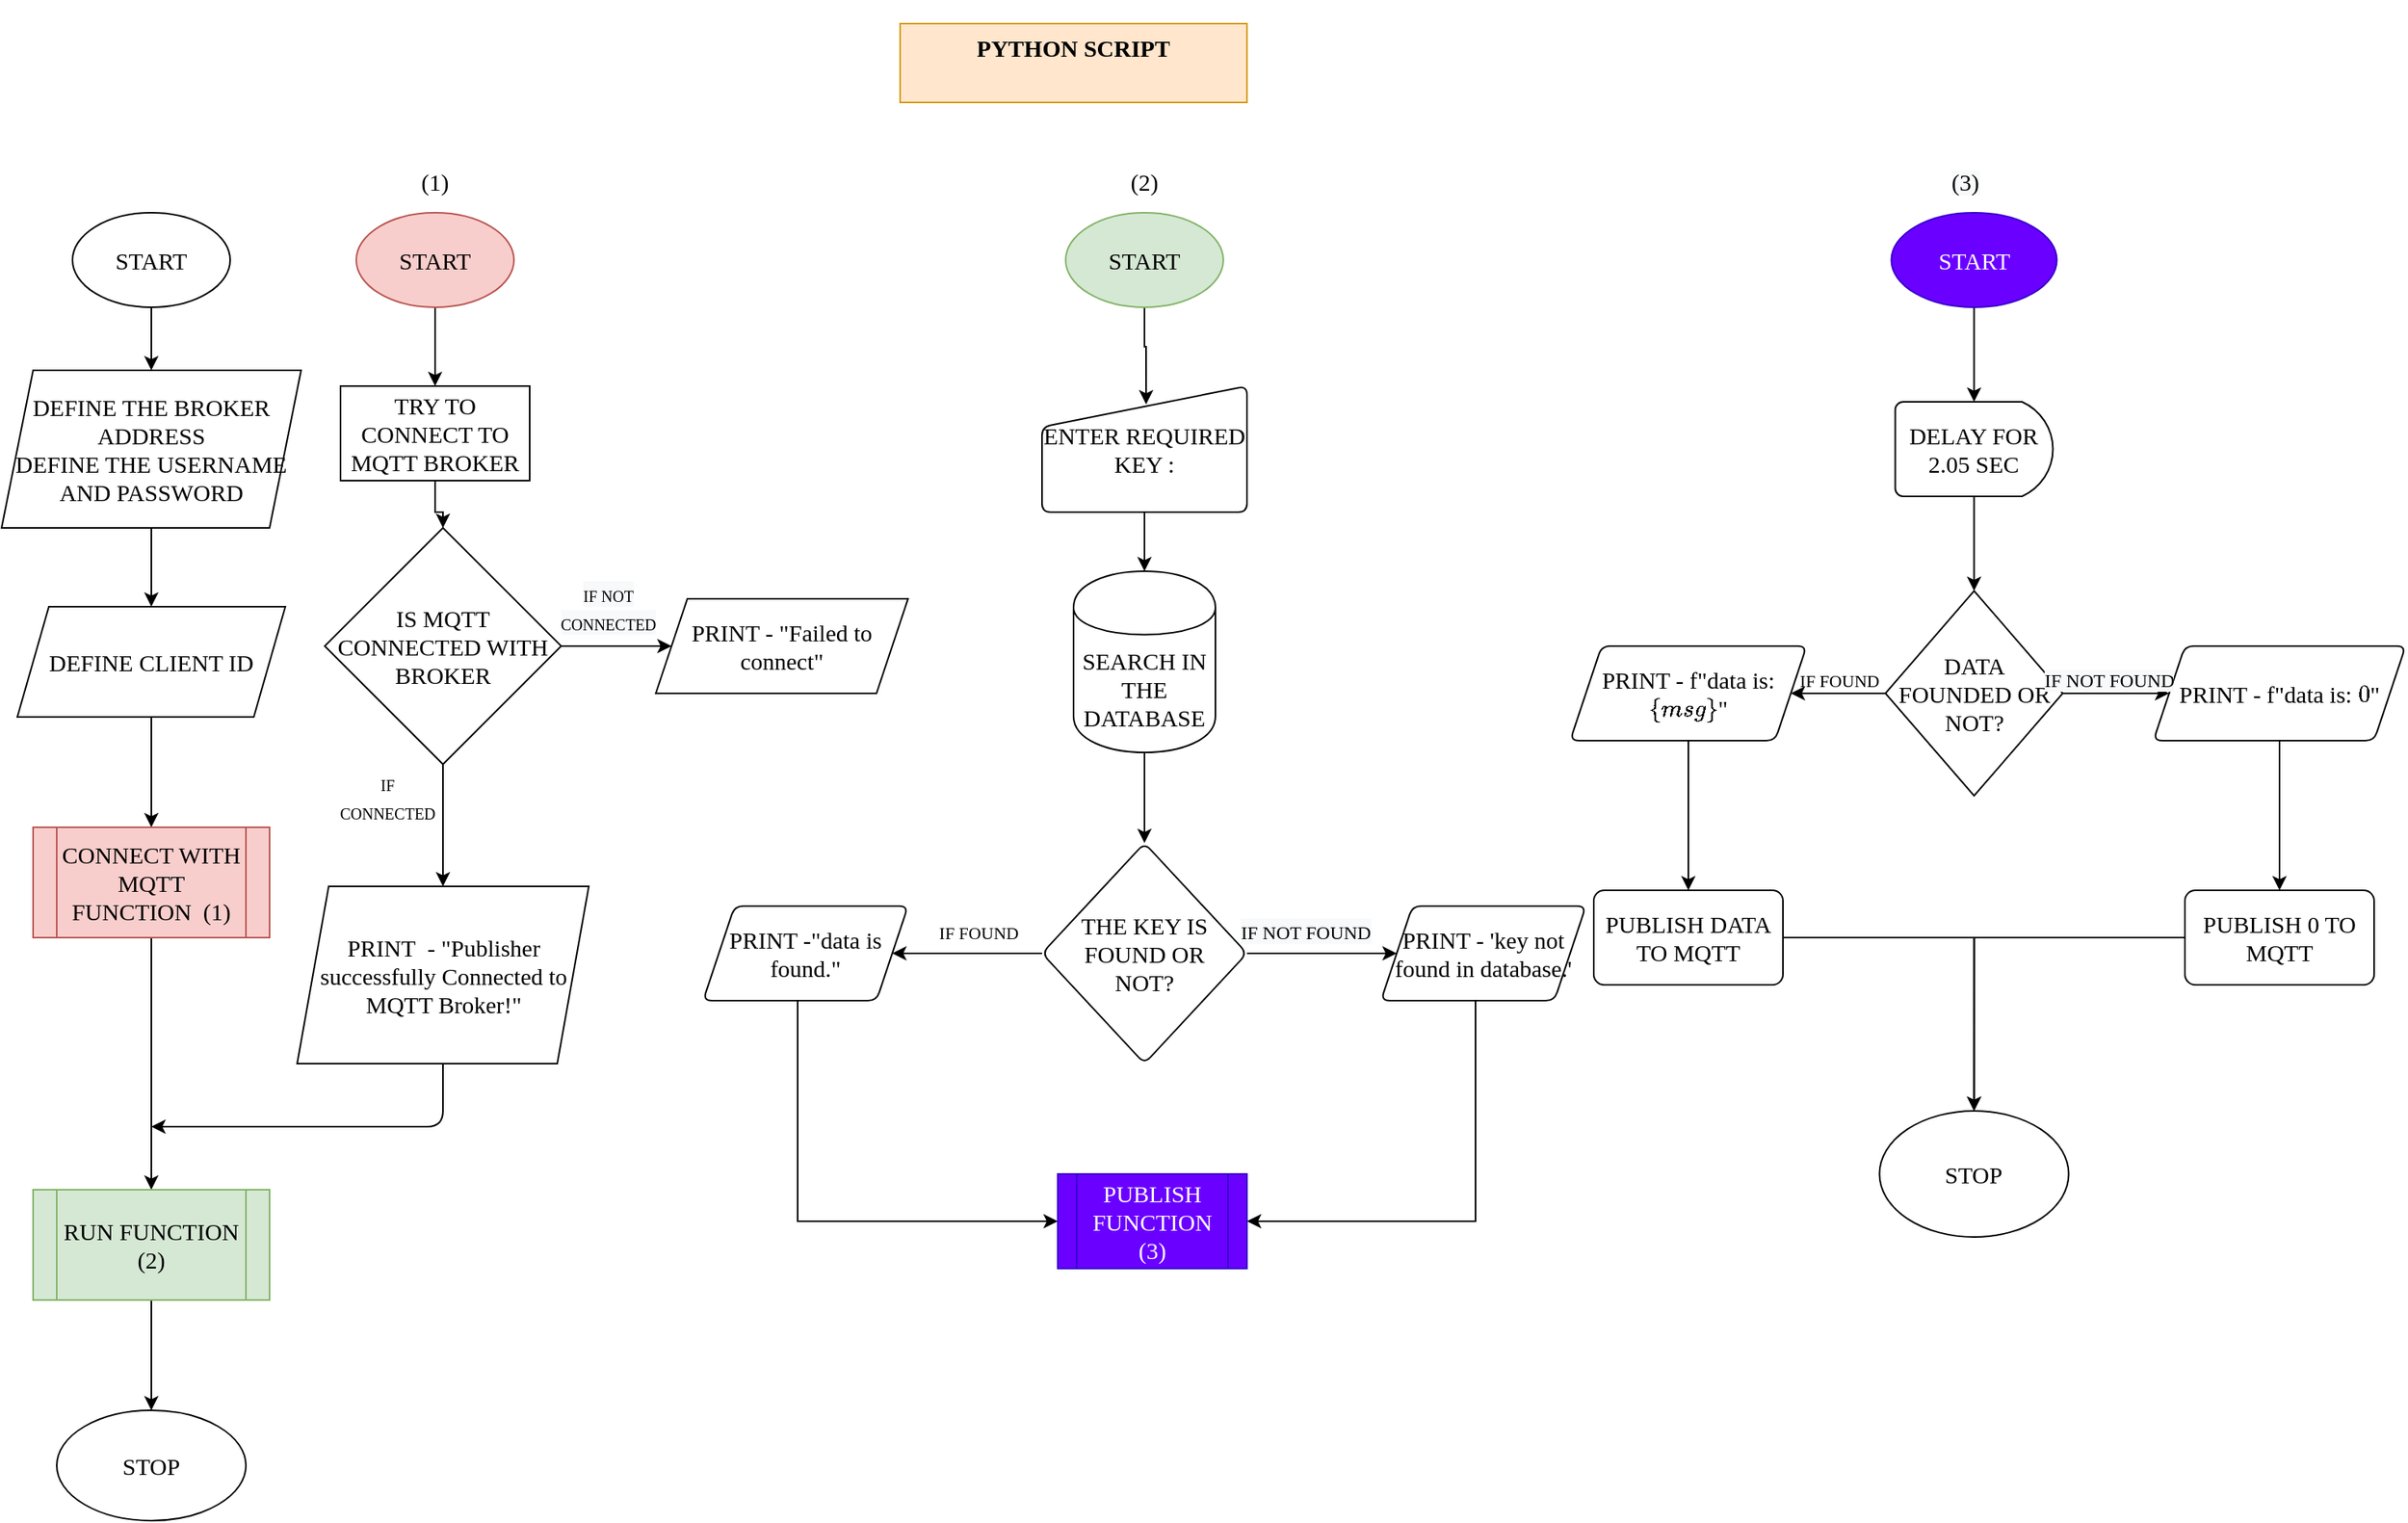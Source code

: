 <mxfile version="13.9.9" type="device"><diagram id="6BbZAeyqOdIIdM8dhEvR" name="Page-1"><mxGraphModel dx="1654" dy="2096" grid="1" gridSize="10" guides="1" tooltips="1" connect="1" arrows="1" fold="1" page="1" pageScale="1" pageWidth="850" pageHeight="1100" math="0" shadow="0"><root><mxCell id="0"/><mxCell id="1" parent="0"/><mxCell id="94p7HxVcAm0mIbTGRBjG-1" value="&lt;span style=&quot;color: rgb(0, 0, 0); font-style: normal; letter-spacing: normal; text-indent: 0px; text-transform: none; word-spacing: 0px; background-color: rgb(248, 249, 250); display: inline; float: none;&quot;&gt;&lt;font style=&quot;font-size: 10px&quot;&gt;IF NOT CONNECTED&lt;/font&gt;&lt;/span&gt;" style="text;html=1;strokeColor=none;fillColor=none;spacing=5;spacingTop=-20;whiteSpace=wrap;overflow=hidden;rounded=0;strokeWidth=1;fontFamily=Times New Roman;fontStyle=0;fontSize=15;align=center;verticalAlign=middle;" vertex="1" parent="1"><mxGeometry x="380" y="350" width="100" height="60" as="geometry"/></mxCell><mxCell id="94p7HxVcAm0mIbTGRBjG-2" value="&lt;h1 style=&quot;font-size: 15px;&quot;&gt;PYTHON SCRIPT&lt;/h1&gt;" style="text;html=1;strokeColor=#d79b00;fillColor=#ffe6cc;spacing=5;spacingTop=-20;whiteSpace=wrap;overflow=hidden;rounded=0;strokeWidth=1;fontFamily=Times New Roman;fontStyle=0;fontSize=15;align=center;verticalAlign=middle;" vertex="1" parent="1"><mxGeometry x="615" width="220" height="50" as="geometry"/></mxCell><mxCell id="94p7HxVcAm0mIbTGRBjG-6" value="" style="edgeStyle=orthogonalEdgeStyle;rounded=0;orthogonalLoop=1;jettySize=auto;html=1;strokeWidth=1;fontFamily=Times New Roman;fontStyle=0;fontSize=15;align=center;verticalAlign=middle;" edge="1" parent="1" source="94p7HxVcAm0mIbTGRBjG-4" target="94p7HxVcAm0mIbTGRBjG-5"><mxGeometry relative="1" as="geometry"/></mxCell><mxCell id="94p7HxVcAm0mIbTGRBjG-4" value="START" style="strokeWidth=1;html=1;shape=mxgraph.flowchart.start_1;whiteSpace=wrap;fontFamily=Times New Roman;fontStyle=0;fontSize=15;align=center;verticalAlign=middle;" vertex="1" parent="1"><mxGeometry x="90" y="120" width="100" height="60" as="geometry"/></mxCell><mxCell id="94p7HxVcAm0mIbTGRBjG-8" value="" style="edgeStyle=orthogonalEdgeStyle;rounded=0;orthogonalLoop=1;jettySize=auto;html=1;strokeWidth=1;fontFamily=Times New Roman;fontStyle=0;fontSize=15;align=center;verticalAlign=middle;" edge="1" parent="1" source="94p7HxVcAm0mIbTGRBjG-5" target="94p7HxVcAm0mIbTGRBjG-7"><mxGeometry relative="1" as="geometry"/></mxCell><mxCell id="94p7HxVcAm0mIbTGRBjG-5" value="DEFINE THE BROKER ADDRESS&lt;br style=&quot;font-size: 15px;&quot;&gt;DEFINE THE USERNAME AND PASSWORD" style="shape=parallelogram;perimeter=parallelogramPerimeter;whiteSpace=wrap;html=1;fixedSize=1;strokeWidth=1;fontFamily=Times New Roman;fontStyle=0;fontSize=15;align=center;verticalAlign=middle;" vertex="1" parent="1"><mxGeometry x="45" y="220" width="190" height="100" as="geometry"/></mxCell><mxCell id="94p7HxVcAm0mIbTGRBjG-10" value="" style="edgeStyle=orthogonalEdgeStyle;rounded=0;orthogonalLoop=1;jettySize=auto;html=1;entryX=0.5;entryY=0;entryDx=0;entryDy=0;strokeWidth=1;fontFamily=Times New Roman;fontStyle=0;fontSize=15;align=center;verticalAlign=middle;" edge="1" parent="1" source="94p7HxVcAm0mIbTGRBjG-7" target="94p7HxVcAm0mIbTGRBjG-24"><mxGeometry relative="1" as="geometry"><mxPoint x="140" y="540" as="targetPoint"/></mxGeometry></mxCell><mxCell id="94p7HxVcAm0mIbTGRBjG-7" value="DEFINE CLIENT ID" style="shape=parallelogram;perimeter=parallelogramPerimeter;whiteSpace=wrap;html=1;fixedSize=1;strokeWidth=1;fontFamily=Times New Roman;fontStyle=0;fontSize=15;align=center;verticalAlign=middle;" vertex="1" parent="1"><mxGeometry x="55" y="370" width="170" height="70" as="geometry"/></mxCell><mxCell id="94p7HxVcAm0mIbTGRBjG-22" value="" style="edgeStyle=orthogonalEdgeStyle;rounded=0;orthogonalLoop=1;jettySize=auto;html=1;exitX=0.5;exitY=1;exitDx=0;exitDy=0;entryX=0.5;entryY=0;entryDx=0;entryDy=0;strokeWidth=1;fontFamily=Times New Roman;fontStyle=0;fontSize=15;align=center;verticalAlign=middle;" edge="1" parent="1" source="94p7HxVcAm0mIbTGRBjG-24" target="94p7HxVcAm0mIbTGRBjG-28"><mxGeometry relative="1" as="geometry"><mxPoint x="140" y="600" as="sourcePoint"/><mxPoint x="140" y="680" as="targetPoint"/></mxGeometry></mxCell><mxCell id="94p7HxVcAm0mIbTGRBjG-13" value="" style="edgeStyle=orthogonalEdgeStyle;rounded=0;orthogonalLoop=1;jettySize=auto;html=1;strokeWidth=1;fontFamily=Times New Roman;fontStyle=0;fontSize=15;align=center;verticalAlign=middle;" edge="1" parent="1" source="94p7HxVcAm0mIbTGRBjG-11" target="94p7HxVcAm0mIbTGRBjG-12"><mxGeometry relative="1" as="geometry"/></mxCell><mxCell id="94p7HxVcAm0mIbTGRBjG-18" value="" style="edgeStyle=orthogonalEdgeStyle;rounded=0;orthogonalLoop=1;jettySize=auto;html=1;strokeWidth=1;fontFamily=Times New Roman;fontStyle=0;fontSize=15;align=center;verticalAlign=middle;" edge="1" parent="1" source="94p7HxVcAm0mIbTGRBjG-11" target="94p7HxVcAm0mIbTGRBjG-17"><mxGeometry relative="1" as="geometry"/></mxCell><mxCell id="94p7HxVcAm0mIbTGRBjG-11" value="IS MQTT CONNECTED WITH BROKER" style="strokeWidth=1;html=1;shape=mxgraph.flowchart.decision;whiteSpace=wrap;fontFamily=Times New Roman;fontStyle=0;fontSize=15;align=center;verticalAlign=middle;" vertex="1" parent="1"><mxGeometry x="250" y="320" width="150" height="150" as="geometry"/></mxCell><mxCell id="94p7HxVcAm0mIbTGRBjG-12" value="PRINT&amp;nbsp; -&amp;nbsp;&quot;Publisher successfully Connected to MQTT Broker!&quot;" style="shape=parallelogram;perimeter=parallelogramPerimeter;whiteSpace=wrap;html=1;fixedSize=1;strokeWidth=1;fontFamily=Times New Roman;fontStyle=0;fontSize=15;align=center;verticalAlign=middle;" vertex="1" parent="1"><mxGeometry x="232.5" y="547.5" width="185" height="112.5" as="geometry"/></mxCell><mxCell id="94p7HxVcAm0mIbTGRBjG-14" value="&lt;span style=&quot;&quot;&gt;&lt;font style=&quot;font-size: 10px&quot;&gt;IF CONNECTED&lt;/font&gt;&lt;/span&gt;" style="text;html=1;strokeColor=none;fillColor=none;align=center;verticalAlign=middle;whiteSpace=wrap;rounded=0;strokeWidth=1;fontFamily=Times New Roman;fontStyle=0;fontSize=15;" vertex="1" parent="1"><mxGeometry x="270" y="480" width="40" height="20" as="geometry"/></mxCell><mxCell id="94p7HxVcAm0mIbTGRBjG-17" value="PRINT -&amp;nbsp;&quot;Failed to connect&quot;" style="shape=parallelogram;perimeter=parallelogramPerimeter;whiteSpace=wrap;html=1;fixedSize=1;strokeWidth=1;fontFamily=Times New Roman;fontStyle=0;fontSize=15;align=center;verticalAlign=middle;" vertex="1" parent="1"><mxGeometry x="460" y="365" width="160" height="60" as="geometry"/></mxCell><mxCell id="94p7HxVcAm0mIbTGRBjG-20" value="" style="edgeStyle=orthogonalEdgeStyle;rounded=0;orthogonalLoop=1;jettySize=auto;html=1;strokeWidth=1;fontFamily=Times New Roman;fontStyle=0;fontSize=15;align=center;verticalAlign=middle;" edge="1" parent="1" source="94p7HxVcAm0mIbTGRBjG-19" target="94p7HxVcAm0mIbTGRBjG-11"><mxGeometry relative="1" as="geometry"/></mxCell><mxCell id="94p7HxVcAm0mIbTGRBjG-19" value="TRY TO CONNECT TO MQTT BROKER" style="whiteSpace=wrap;html=1;strokeWidth=1;fontFamily=Times New Roman;fontStyle=0;fontSize=15;align=center;verticalAlign=middle;" vertex="1" parent="1"><mxGeometry x="260" y="230" width="120" height="60" as="geometry"/></mxCell><mxCell id="94p7HxVcAm0mIbTGRBjG-23" value="" style="endArrow=classic;html=1;exitX=0.5;exitY=1;exitDx=0;exitDy=0;strokeWidth=1;fontFamily=Times New Roman;fontStyle=0;fontSize=15;align=center;verticalAlign=middle;" edge="1" parent="1" source="94p7HxVcAm0mIbTGRBjG-12"><mxGeometry width="50" height="50" relative="1" as="geometry"><mxPoint x="310" y="640" as="sourcePoint"/><mxPoint x="140" y="700" as="targetPoint"/><Array as="points"><mxPoint x="325" y="700"/></Array></mxGeometry></mxCell><mxCell id="94p7HxVcAm0mIbTGRBjG-24" value="&lt;span style=&quot;font-size: 15px&quot;&gt;CONNECT WITH MQTT FUNCTION&amp;nbsp; (1)&lt;/span&gt;" style="shape=process;whiteSpace=wrap;html=1;backgroundOutline=1;strokeWidth=1;fontFamily=Times New Roman;fontStyle=0;fontSize=15;align=center;verticalAlign=middle;fillColor=#f8cecc;strokeColor=#b85450;" vertex="1" parent="1"><mxGeometry x="65" y="510" width="150" height="70" as="geometry"/></mxCell><mxCell id="94p7HxVcAm0mIbTGRBjG-63" value="" style="edgeStyle=orthogonalEdgeStyle;rounded=0;orthogonalLoop=1;jettySize=auto;html=1;strokeWidth=1;fontFamily=Times New Roman;fontStyle=0;fontSize=15;align=center;verticalAlign=middle;" edge="1" parent="1" source="94p7HxVcAm0mIbTGRBjG-28" target="94p7HxVcAm0mIbTGRBjG-62"><mxGeometry relative="1" as="geometry"/></mxCell><mxCell id="94p7HxVcAm0mIbTGRBjG-28" value="&lt;span style=&quot;font-size: 15px&quot;&gt;RUN FUNCTION (2)&lt;/span&gt;" style="shape=process;whiteSpace=wrap;html=1;backgroundOutline=1;strokeWidth=1;fontFamily=Times New Roman;fontStyle=0;fontSize=15;align=center;verticalAlign=middle;fillColor=#d5e8d4;strokeColor=#82b366;" vertex="1" parent="1"><mxGeometry x="65" y="740" width="150" height="70" as="geometry"/></mxCell><mxCell id="94p7HxVcAm0mIbTGRBjG-87" value="" style="edgeStyle=orthogonalEdgeStyle;rounded=0;orthogonalLoop=1;jettySize=auto;html=1;strokeWidth=1;fontFamily=Times New Roman;fontSize=15;align=center;entryX=0.508;entryY=0.145;entryDx=0;entryDy=0;entryPerimeter=0;" edge="1" parent="1" source="94p7HxVcAm0mIbTGRBjG-29" target="94p7HxVcAm0mIbTGRBjG-30"><mxGeometry relative="1" as="geometry"/></mxCell><mxCell id="94p7HxVcAm0mIbTGRBjG-29" value="START" style="strokeWidth=1;html=1;shape=mxgraph.flowchart.start_1;whiteSpace=wrap;fontFamily=Times New Roman;fontStyle=0;fontSize=15;align=center;verticalAlign=middle;fillColor=#d5e8d4;strokeColor=#82b366;" vertex="1" parent="1"><mxGeometry x="720" y="120" width="100" height="60" as="geometry"/></mxCell><mxCell id="94p7HxVcAm0mIbTGRBjG-33" value="" style="edgeStyle=orthogonalEdgeStyle;rounded=0;orthogonalLoop=1;jettySize=auto;html=1;strokeWidth=1;fontFamily=Times New Roman;fontStyle=0;fontSize=15;align=center;verticalAlign=middle;" edge="1" parent="1" source="94p7HxVcAm0mIbTGRBjG-30" target="94p7HxVcAm0mIbTGRBjG-32"><mxGeometry relative="1" as="geometry"/></mxCell><mxCell id="94p7HxVcAm0mIbTGRBjG-30" value="ENTER REQUIRED KEY :" style="html=1;strokeWidth=1;shape=manualInput;whiteSpace=wrap;rounded=1;size=26;arcSize=11;direction=east;fontFamily=Times New Roman;fontStyle=0;fontSize=15;align=center;verticalAlign=middle;" vertex="1" parent="1"><mxGeometry x="705" y="230" width="130" height="80" as="geometry"/></mxCell><mxCell id="94p7HxVcAm0mIbTGRBjG-35" value="" style="edgeStyle=orthogonalEdgeStyle;rounded=0;orthogonalLoop=1;jettySize=auto;html=1;strokeWidth=1;fontFamily=Times New Roman;fontStyle=0;fontSize=15;align=center;verticalAlign=middle;" edge="1" parent="1" source="94p7HxVcAm0mIbTGRBjG-32" target="94p7HxVcAm0mIbTGRBjG-34"><mxGeometry relative="1" as="geometry"/></mxCell><mxCell id="94p7HxVcAm0mIbTGRBjG-32" value="SEARCH IN THE DATABASE" style="shape=cylinder;whiteSpace=wrap;html=1;boundedLbl=1;backgroundOutline=1;rounded=1;strokeWidth=1;arcSize=11;fontFamily=Times New Roman;fontStyle=0;fontSize=15;align=center;verticalAlign=middle;" vertex="1" parent="1"><mxGeometry x="725" y="347.5" width="90" height="115" as="geometry"/></mxCell><mxCell id="94p7HxVcAm0mIbTGRBjG-37" value="" style="edgeStyle=orthogonalEdgeStyle;rounded=0;orthogonalLoop=1;jettySize=auto;html=1;strokeWidth=1;fontFamily=Times New Roman;fontStyle=0;fontSize=15;align=center;verticalAlign=middle;" edge="1" parent="1" source="94p7HxVcAm0mIbTGRBjG-34" target="94p7HxVcAm0mIbTGRBjG-36"><mxGeometry relative="1" as="geometry"/></mxCell><mxCell id="94p7HxVcAm0mIbTGRBjG-39" value="" style="edgeStyle=orthogonalEdgeStyle;rounded=0;orthogonalLoop=1;jettySize=auto;html=1;strokeWidth=1;fontFamily=Times New Roman;fontStyle=0;fontSize=15;align=center;verticalAlign=middle;" edge="1" parent="1" source="94p7HxVcAm0mIbTGRBjG-34" target="94p7HxVcAm0mIbTGRBjG-38"><mxGeometry relative="1" as="geometry"/></mxCell><mxCell id="94p7HxVcAm0mIbTGRBjG-34" value="THE KEY IS FOUND OR &lt;br&gt;NOT?" style="rhombus;whiteSpace=wrap;html=1;rounded=1;strokeWidth=1;arcSize=11;fontFamily=Times New Roman;fontStyle=0;fontSize=15;align=center;verticalAlign=middle;" vertex="1" parent="1"><mxGeometry x="705" y="520" width="130" height="140" as="geometry"/></mxCell><mxCell id="94p7HxVcAm0mIbTGRBjG-90" value="" style="edgeStyle=orthogonalEdgeStyle;rounded=0;orthogonalLoop=1;jettySize=auto;html=1;strokeWidth=1;fontFamily=Times New Roman;fontSize=15;align=center;" edge="1" parent="1" source="94p7HxVcAm0mIbTGRBjG-36" target="94p7HxVcAm0mIbTGRBjG-57"><mxGeometry relative="1" as="geometry"><Array as="points"><mxPoint x="550" y="760"/></Array></mxGeometry></mxCell><mxCell id="94p7HxVcAm0mIbTGRBjG-36" value="PRINT -&quot;data is found.&quot;" style="shape=parallelogram;perimeter=parallelogramPerimeter;whiteSpace=wrap;html=1;fixedSize=1;rounded=1;strokeWidth=1;arcSize=11;fontFamily=Times New Roman;fontStyle=0;fontSize=15;align=center;verticalAlign=middle;" vertex="1" parent="1"><mxGeometry x="490" y="560" width="130" height="60" as="geometry"/></mxCell><mxCell id="94p7HxVcAm0mIbTGRBjG-91" value="" style="edgeStyle=orthogonalEdgeStyle;rounded=0;orthogonalLoop=1;jettySize=auto;html=1;strokeWidth=1;fontFamily=Times New Roman;fontSize=15;align=center;" edge="1" parent="1" source="94p7HxVcAm0mIbTGRBjG-38" target="94p7HxVcAm0mIbTGRBjG-57"><mxGeometry relative="1" as="geometry"><Array as="points"><mxPoint x="980" y="760"/></Array></mxGeometry></mxCell><mxCell id="94p7HxVcAm0mIbTGRBjG-38" value="PRINT -&amp;nbsp;'key not found in database.'" style="shape=parallelogram;perimeter=parallelogramPerimeter;whiteSpace=wrap;html=1;fixedSize=1;rounded=1;strokeWidth=1;arcSize=11;fontFamily=Times New Roman;fontStyle=0;fontSize=15;align=center;verticalAlign=middle;" vertex="1" parent="1"><mxGeometry x="920" y="560" width="130" height="60" as="geometry"/></mxCell><mxCell id="94p7HxVcAm0mIbTGRBjG-40" value="&lt;font style=&quot;font-size: 11px&quot;&gt;IF FOUND&lt;/font&gt;" style="text;html=1;strokeColor=none;fillColor=none;align=center;verticalAlign=middle;whiteSpace=wrap;rounded=0;strokeWidth=1;fontFamily=Times New Roman;fontStyle=0;fontSize=15;" vertex="1" parent="1"><mxGeometry x="630" y="565" width="70" height="20" as="geometry"/></mxCell><mxCell id="94p7HxVcAm0mIbTGRBjG-42" value="&lt;span style=&quot;color: rgb(0 , 0 , 0) ; font-style: normal ; letter-spacing: normal ; text-indent: 0px ; text-transform: none ; word-spacing: 0px ; background-color: rgb(248 , 249 , 250) ; display: inline ; float: none&quot;&gt;&lt;font style=&quot;font-size: 12px&quot;&gt;IF NOT FOUND&lt;/font&gt;&lt;/span&gt;" style="text;whiteSpace=wrap;html=1;strokeWidth=1;fontFamily=Times New Roman;fontStyle=0;fontSize=15;align=center;verticalAlign=middle;" vertex="1" parent="1"><mxGeometry x="820" y="560" width="105" height="30" as="geometry"/></mxCell><mxCell id="94p7HxVcAm0mIbTGRBjG-76" value="" style="edgeStyle=orthogonalEdgeStyle;rounded=0;orthogonalLoop=1;jettySize=auto;html=1;strokeWidth=1;fontFamily=Times New Roman;fontStyle=0;fontSize=15;align=center;verticalAlign=middle;" edge="1" parent="1" source="94p7HxVcAm0mIbTGRBjG-46" target="94p7HxVcAm0mIbTGRBjG-52"><mxGeometry relative="1" as="geometry"/></mxCell><mxCell id="94p7HxVcAm0mIbTGRBjG-46" value="PRINT -&amp;nbsp;f&quot;data is: `{msg}`&quot;" style="shape=parallelogram;perimeter=parallelogramPerimeter;whiteSpace=wrap;html=1;fixedSize=1;rounded=1;strokeWidth=1;arcSize=11;fontFamily=Times New Roman;fontStyle=0;fontSize=15;align=center;verticalAlign=middle;" vertex="1" parent="1"><mxGeometry x="1040" y="395" width="150" height="60" as="geometry"/></mxCell><mxCell id="94p7HxVcAm0mIbTGRBjG-100" value="" style="edgeStyle=orthogonalEdgeStyle;rounded=0;orthogonalLoop=1;jettySize=auto;html=1;strokeWidth=1;fontFamily=Times New Roman;fontSize=15;align=center;" edge="1" parent="1" source="94p7HxVcAm0mIbTGRBjG-48" target="94p7HxVcAm0mIbTGRBjG-54"><mxGeometry relative="1" as="geometry"/></mxCell><mxCell id="94p7HxVcAm0mIbTGRBjG-48" value="PRINT -&amp;nbsp;f&quot;data is: `0`&quot;" style="shape=parallelogram;perimeter=parallelogramPerimeter;whiteSpace=wrap;html=1;fixedSize=1;rounded=1;strokeWidth=1;arcSize=11;fontFamily=Times New Roman;fontStyle=0;fontSize=15;align=center;verticalAlign=middle;" vertex="1" parent="1"><mxGeometry x="1410" y="395" width="160" height="60" as="geometry"/></mxCell><mxCell id="94p7HxVcAm0mIbTGRBjG-102" value="" style="edgeStyle=orthogonalEdgeStyle;rounded=0;orthogonalLoop=1;jettySize=auto;html=1;strokeWidth=1;fontFamily=Times New Roman;fontSize=15;align=center;" edge="1" parent="1" source="94p7HxVcAm0mIbTGRBjG-52" target="94p7HxVcAm0mIbTGRBjG-101"><mxGeometry relative="1" as="geometry"/></mxCell><mxCell id="94p7HxVcAm0mIbTGRBjG-52" value="PUBLISH DATA TO MQTT" style="whiteSpace=wrap;html=1;rounded=1;strokeWidth=1;arcSize=11;fontFamily=Times New Roman;fontStyle=0;fontSize=15;align=center;verticalAlign=middle;" vertex="1" parent="1"><mxGeometry x="1055" y="550" width="120" height="60" as="geometry"/></mxCell><mxCell id="94p7HxVcAm0mIbTGRBjG-103" value="" style="edgeStyle=orthogonalEdgeStyle;rounded=0;orthogonalLoop=1;jettySize=auto;html=1;strokeWidth=1;fontFamily=Times New Roman;fontSize=15;align=center;" edge="1" parent="1" source="94p7HxVcAm0mIbTGRBjG-54" target="94p7HxVcAm0mIbTGRBjG-101"><mxGeometry relative="1" as="geometry"/></mxCell><mxCell id="94p7HxVcAm0mIbTGRBjG-54" value="PUBLISH 0 TO MQTT" style="whiteSpace=wrap;html=1;rounded=1;strokeWidth=1;arcSize=11;fontFamily=Times New Roman;fontStyle=0;fontSize=15;align=center;verticalAlign=middle;" vertex="1" parent="1"><mxGeometry x="1430" y="550" width="120" height="60" as="geometry"/></mxCell><mxCell id="94p7HxVcAm0mIbTGRBjG-57" value="PUBLISH FUNCTION (3)" style="shape=process;whiteSpace=wrap;html=1;backgroundOutline=1;strokeWidth=1;fontFamily=Times New Roman;fontStyle=0;fontSize=15;align=center;verticalAlign=middle;fillColor=#6a00ff;strokeColor=#3700CC;fontColor=#ffffff;" vertex="1" parent="1"><mxGeometry x="715" y="730" width="120" height="60" as="geometry"/></mxCell><mxCell id="94p7HxVcAm0mIbTGRBjG-62" value="STOP" style="ellipse;whiteSpace=wrap;html=1;strokeWidth=1;fontFamily=Times New Roman;fontStyle=0;fontSize=15;align=center;verticalAlign=middle;" vertex="1" parent="1"><mxGeometry x="80" y="880" width="120" height="70" as="geometry"/></mxCell><mxCell id="94p7HxVcAm0mIbTGRBjG-93" value="" style="edgeStyle=orthogonalEdgeStyle;rounded=0;orthogonalLoop=1;jettySize=auto;html=1;strokeWidth=1;fontFamily=Times New Roman;fontSize=15;align=center;" edge="1" parent="1" source="94p7HxVcAm0mIbTGRBjG-64" target="94p7HxVcAm0mIbTGRBjG-67"><mxGeometry relative="1" as="geometry"/></mxCell><mxCell id="94p7HxVcAm0mIbTGRBjG-64" value="START" style="ellipse;whiteSpace=wrap;html=1;strokeWidth=1;fontFamily=Times New Roman;fontStyle=0;fontSize=15;align=center;verticalAlign=middle;fillColor=#6a00ff;strokeColor=#3700CC;fontColor=#ffffff;" vertex="1" parent="1"><mxGeometry x="1243.75" y="120" width="105" height="60" as="geometry"/></mxCell><mxCell id="94p7HxVcAm0mIbTGRBjG-99" value="" style="edgeStyle=orthogonalEdgeStyle;rounded=0;orthogonalLoop=1;jettySize=auto;html=1;strokeWidth=1;fontFamily=Times New Roman;fontSize=15;align=center;entryX=0.5;entryY=0;entryDx=0;entryDy=0;" edge="1" parent="1" source="94p7HxVcAm0mIbTGRBjG-67" target="94p7HxVcAm0mIbTGRBjG-68"><mxGeometry relative="1" as="geometry"/></mxCell><mxCell id="94p7HxVcAm0mIbTGRBjG-67" value="DELAY FOR 2.05 SEC" style="strokeWidth=1;html=1;shape=mxgraph.flowchart.delay;whiteSpace=wrap;fontFamily=Times New Roman;fontStyle=0;fontSize=15;align=center;verticalAlign=middle;" vertex="1" parent="1"><mxGeometry x="1246.25" y="240" width="100" height="60" as="geometry"/></mxCell><mxCell id="94p7HxVcAm0mIbTGRBjG-79" value="" style="edgeStyle=orthogonalEdgeStyle;rounded=0;orthogonalLoop=1;jettySize=auto;html=1;strokeWidth=1;fontFamily=Times New Roman;fontStyle=0;fontSize=15;align=center;verticalAlign=middle;" edge="1" parent="1" source="94p7HxVcAm0mIbTGRBjG-68" target="94p7HxVcAm0mIbTGRBjG-46"><mxGeometry relative="1" as="geometry"/></mxCell><mxCell id="94p7HxVcAm0mIbTGRBjG-95" value="" style="edgeStyle=orthogonalEdgeStyle;rounded=0;orthogonalLoop=1;jettySize=auto;html=1;strokeWidth=1;fontFamily=Times New Roman;fontSize=15;align=center;" edge="1" parent="1" source="94p7HxVcAm0mIbTGRBjG-68" target="94p7HxVcAm0mIbTGRBjG-48"><mxGeometry relative="1" as="geometry"/></mxCell><mxCell id="94p7HxVcAm0mIbTGRBjG-68" value="DATA FOUNDED OR NOT?" style="rhombus;whiteSpace=wrap;html=1;strokeWidth=1;fontFamily=Times New Roman;fontStyle=0;fontSize=15;align=center;verticalAlign=middle;" vertex="1" parent="1"><mxGeometry x="1240" y="360" width="112.5" height="130" as="geometry"/></mxCell><mxCell id="94p7HxVcAm0mIbTGRBjG-81" value="" style="edgeStyle=orthogonalEdgeStyle;rounded=0;orthogonalLoop=1;jettySize=auto;html=1;strokeWidth=1;fontFamily=Times New Roman;fontSize=15;align=center;fontStyle=0" edge="1" parent="1" source="94p7HxVcAm0mIbTGRBjG-80" target="94p7HxVcAm0mIbTGRBjG-19"><mxGeometry relative="1" as="geometry"/></mxCell><mxCell id="94p7HxVcAm0mIbTGRBjG-80" value="&lt;span&gt;START&lt;/span&gt;" style="strokeWidth=1;html=1;shape=mxgraph.flowchart.start_1;whiteSpace=wrap;fontFamily=Times New Roman;fontSize=15;align=center;fontStyle=0;fillColor=#f8cecc;strokeColor=#b85450;" vertex="1" parent="1"><mxGeometry x="270" y="120" width="100" height="60" as="geometry"/></mxCell><mxCell id="94p7HxVcAm0mIbTGRBjG-82" value="&lt;span&gt;(1)&lt;/span&gt;" style="text;html=1;strokeColor=none;fillColor=none;align=center;verticalAlign=middle;whiteSpace=wrap;rounded=0;fontFamily=Times New Roman;fontSize=15;strokeWidth=1;fontStyle=0" vertex="1" parent="1"><mxGeometry x="300" y="90" width="40" height="20" as="geometry"/></mxCell><mxCell id="94p7HxVcAm0mIbTGRBjG-86" value="&lt;span&gt;(2)&lt;/span&gt;" style="text;html=1;strokeColor=none;fillColor=none;align=center;verticalAlign=middle;whiteSpace=wrap;rounded=0;fontFamily=Times New Roman;fontSize=15;strokeWidth=1;fontStyle=0" vertex="1" parent="1"><mxGeometry x="750" y="90" width="40" height="20" as="geometry"/></mxCell><mxCell id="94p7HxVcAm0mIbTGRBjG-92" value="&lt;span style=&quot;color: rgb(0 , 0 , 0) ; font-family: &amp;#34;times new roman&amp;#34; ; font-size: 15px ; font-style: normal ; font-weight: 400 ; letter-spacing: normal ; text-align: center ; text-indent: 0px ; text-transform: none ; word-spacing: 0px ; background-color: rgb(248 , 249 , 250) ; display: inline ; float: none&quot;&gt;(3)&lt;/span&gt;" style="text;whiteSpace=wrap;html=1;fontSize=15;fontFamily=Times New Roman;" vertex="1" parent="1"><mxGeometry x="1280" y="85" width="40" height="30" as="geometry"/></mxCell><mxCell id="94p7HxVcAm0mIbTGRBjG-96" value="&lt;font style=&quot;font-size: 11px&quot;&gt;IF FOUND&lt;/font&gt;" style="text;html=1;strokeColor=none;fillColor=none;align=center;verticalAlign=middle;whiteSpace=wrap;rounded=0;strokeWidth=1;fontFamily=Times New Roman;fontStyle=0;fontSize=15;" vertex="1" parent="1"><mxGeometry x="1176.25" y="405" width="70" height="20" as="geometry"/></mxCell><mxCell id="94p7HxVcAm0mIbTGRBjG-97" value="&lt;span style=&quot;color: rgb(0, 0, 0); font-family: &amp;quot;times new roman&amp;quot;; font-size: 12px; font-style: normal; font-weight: 400; letter-spacing: normal; text-align: center; text-indent: 0px; text-transform: none; word-spacing: 0px; background-color: rgb(248, 249, 250); display: inline; float: none;&quot;&gt;IF NOT FOUND&lt;/span&gt;" style="text;whiteSpace=wrap;html=1;fontSize=15;fontFamily=Times New Roman;" vertex="1" parent="1"><mxGeometry x="1338.75" y="400" width="110" height="30" as="geometry"/></mxCell><mxCell id="94p7HxVcAm0mIbTGRBjG-101" value="STOP" style="ellipse;whiteSpace=wrap;html=1;rounded=1;fontFamily=Times New Roman;fontSize=15;fontStyle=0;strokeWidth=1;arcSize=11;" vertex="1" parent="1"><mxGeometry x="1236.25" y="690" width="120" height="80" as="geometry"/></mxCell></root></mxGraphModel></diagram></mxfile>